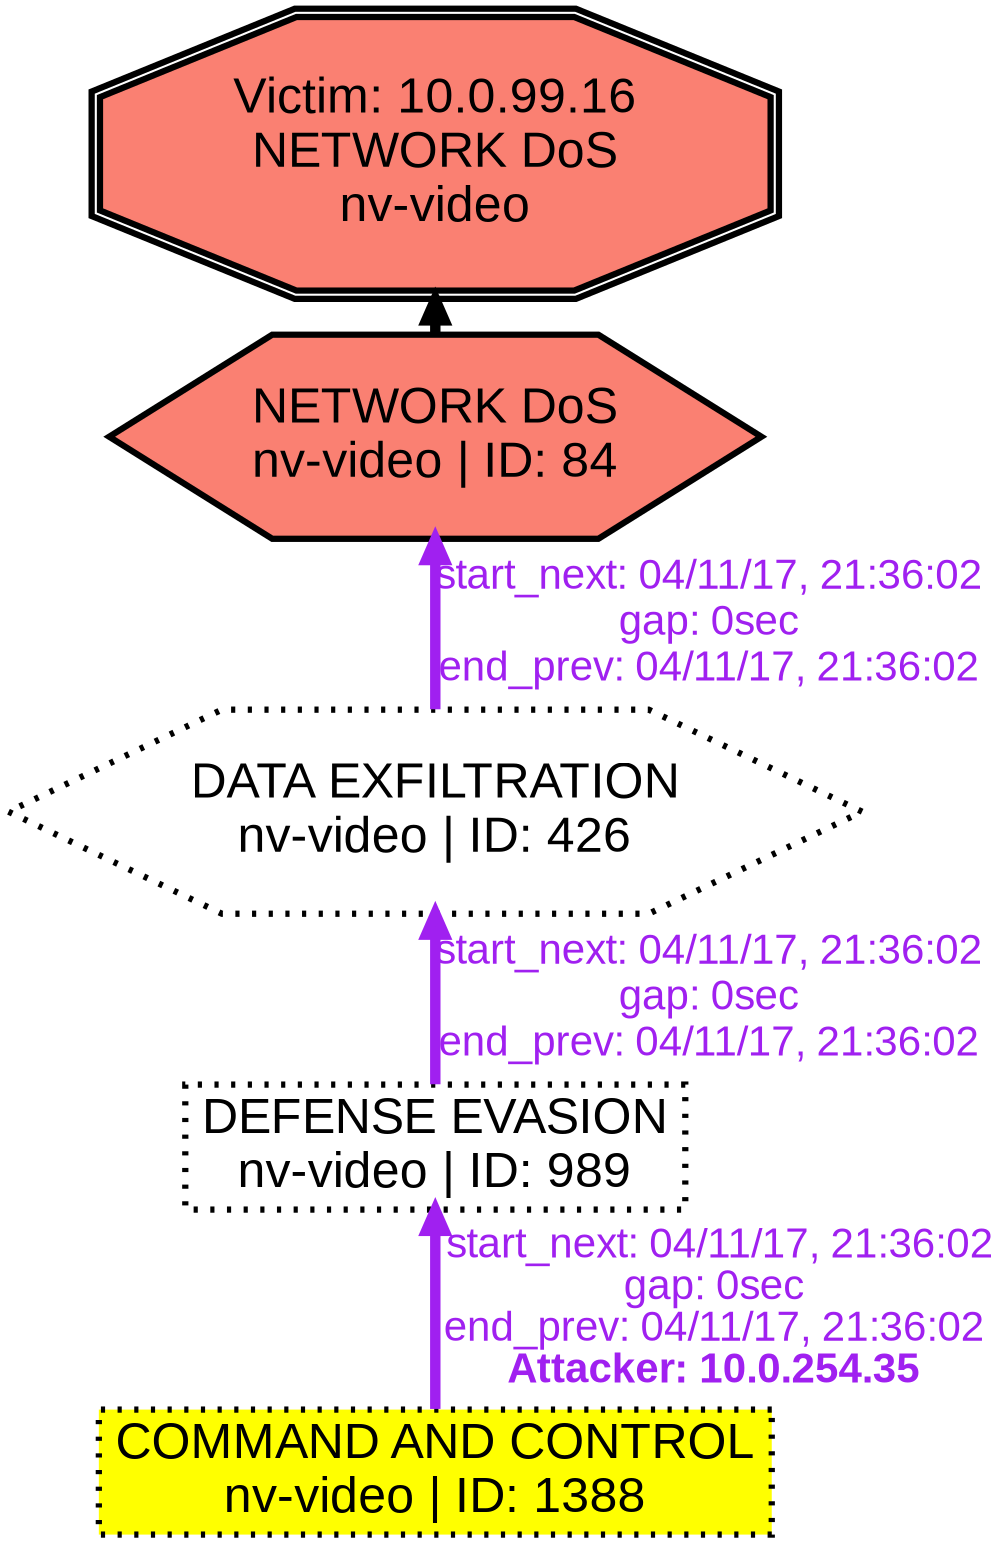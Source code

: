 digraph NETWORKDOSnvvideo {
rankdir="BT"; 
 graph [ nodesep="0.1", ranksep="0.02"] 
 node [ fontname=Arial, fontsize=24,penwidth=3]; 
 edge [ fontname=Arial, fontsize=20,penwidth=5 ];
"Victim: 10.0.99.16
NETWORK DoS
nv-video" [shape=doubleoctagon, style=filled, fillcolor=salmon];
{ rank = max; "Victim: 10.0.99.16
NETWORK DoS
nv-video"}
"NETWORK DoS
nv-video | ID: 84" -> "Victim: 10.0.99.16
NETWORK DoS
nv-video"
"NETWORK DoS
nv-video | ID: 84" [style=filled, fillcolor= salmon]
{ rank=same; "NETWORK DoS
nv-video | ID: 84"}
"COMMAND AND CONTROL
nv-video | ID: 1388" [style="dotted,filled", fillcolor= yellow]
"COMMAND AND CONTROL
nv-video | ID: 1388" -> "DEFENSE EVASION
nv-video | ID: 989" [ color=purple] [label=<<font color="purple"> start_next: 04/11/17, 21:36:02<br/>gap: 0sec<br/>end_prev: 04/11/17, 21:36:02</font><br/><font color="purple"><b>Attacker: 10.0.254.35</b></font>>]
"DEFENSE EVASION
nv-video | ID: 989" -> "DATA EXFILTRATION
nv-video | ID: 426" [ label="start_next: 04/11/17, 21:36:02
gap: 0sec
end_prev: 04/11/17, 21:36:02"][ fontcolor="purple" color=purple]
"DATA EXFILTRATION
nv-video | ID: 426" -> "NETWORK DoS
nv-video | ID: 84" [ label="start_next: 04/11/17, 21:36:02
gap: 0sec
end_prev: 04/11/17, 21:36:02"][ fontcolor="purple" color=purple]
"COMMAND AND CONTROL
nv-video | ID: 1388" [shape=box]
"COMMAND AND CONTROL
nv-video | ID: 1388" [tooltip="ET TROJAN Windows nbtstat -r Microsoft Windows DOS prompt command exit OUTBOUND
ET TROJAN Windows driverquery -si Microsoft Windows DOS prompt command exit OUTBOUND
ET TROJAN Windows dir Microsoft Windows DOS prompt command exit OUTBOUND
ET TROJAN Windows WMIC SERVER get Microsoft Windows DOS prompt command exit OUTBOUND
ET TROJAN Windows nbtstat -n Microsoft Windows DOS prompt command exit OUTBOUND
ET TROJAN Windows WMIC SERVICE get Microsoft Windows DOS prompt command exit OUTBOUND
ET TROJAN Windows quser Microsoft Windows DOS prompt command exit OUTBOUND
ET TROJAN Windows qwinsta Microsoft Windows DOS prompt command exit OUTBOUND
ET TROJAN Windows nbtstat -a Microsoft Windows DOS prompt command exit OUTBOUND
ET TROJAN Windows WMIC NIC get Microsoft Windows DOS prompt command exit OUTBOUND
ET TROJAN Windows WMIC STARTUP get Microsoft Windows DOS prompt command exit OUTBOUND
ET TROJAN Windows WMIC SHARE get Microsoft Windows DOS prompt command exit OUTBOUND
ET TROJAN Windows WMIC OS get Microsoft Windows DOS prompt command exit OUTBOUND
ET TROJAN Windows driverquery -v Microsoft Windows DOS prompt command exit OUTBOUND
ET TROJAN Windows nbtstat -s Microsoft Windows DOS prompt command exit OUTBOUND
ET TROJAN Windows gpresult Microsoft Windows DOS prompt command exit OUTBOUND
ET TROJAN Windows WMIC NETLOGIN get Microsoft Windows DOS prompt command exit OUTBOUND
ET TROJAN NgrBot IRC CnC Channel Join
ET MOBILE_MALWARE Android/Code4hk.A Checkin
ET TROJAN Windows WMIC COMPUTERSYSTEM get Microsoft Windows DOS prompt command exit OUTBOUND
ET TROJAN Windows WMIC PROCESS get Microsoft Windows DOS prompt command exit OUTBOUND"]
"DEFENSE EVASION
nv-video | ID: 989" [style="dotted", shape=box]
"DEFENSE EVASION
nv-video | ID: 989" [tooltip="ET P2P TOR 1.0 Outbound Circuit Traffic"]
"DATA EXFILTRATION
nv-video | ID: 426" [style="dotted", shape=hexagon]
"DATA EXFILTRATION
nv-video | ID: 426" [tooltip="ET TROJAN ATTACKER IRCBot - PRIVMSG Response - Directory Listing
ET TROJAN ATTACKER IRCBot - PRIVMSG Response - Directory Listing *nix
ET TROJAN ATTACKER IRCBot - The command completed successfully - PRIVMSG Response
ET TROJAN ATTACKER IRCBot - PRIVMSG Response - net command output
ET TROJAN ATTACKER IRCBot - PRIVMSG Response - ipconfig command output"]
"NETWORK DoS
nv-video | ID: 84" [shape=hexagon]
"NETWORK DoS
nv-video | ID: 84" [tooltip="ET TROJAN DDoS.XOR Checkin"]
}
